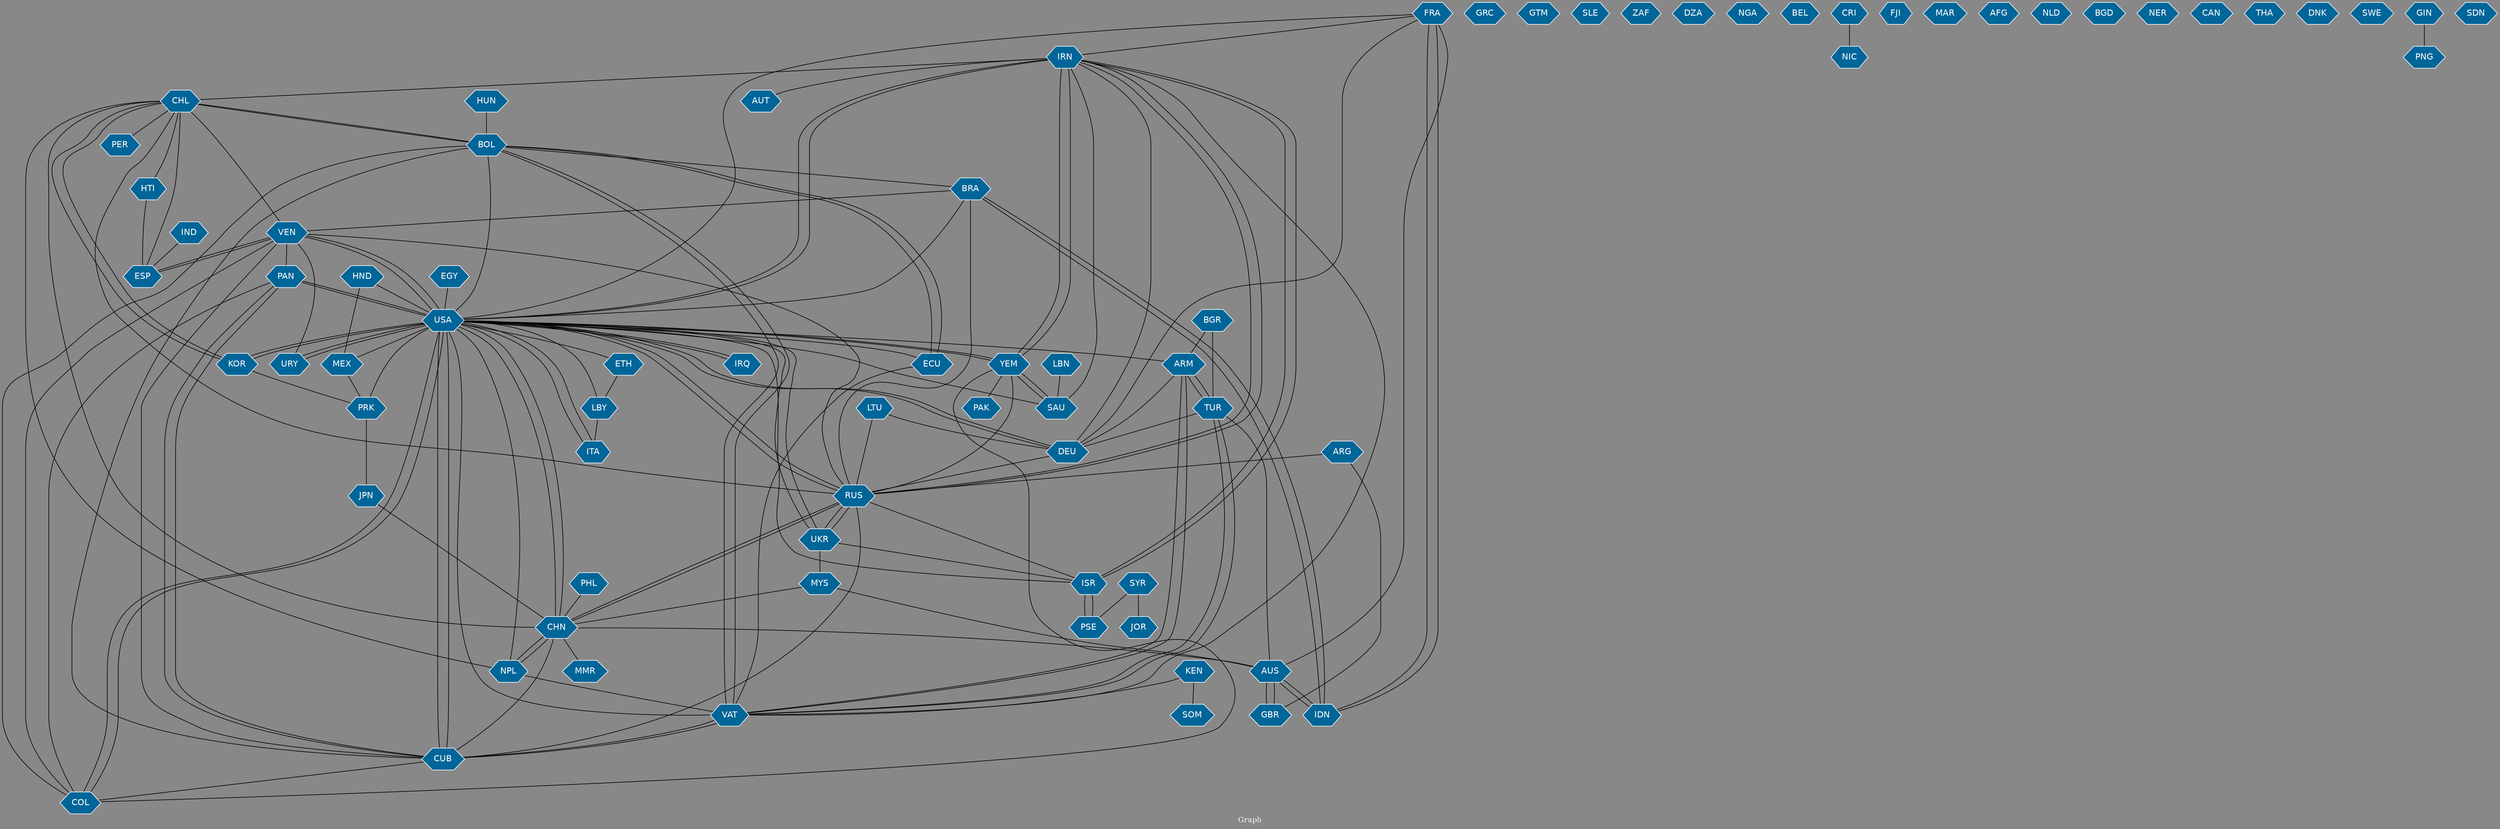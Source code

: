 // Countries together in item graph
graph {
	graph [bgcolor="#888888" fontcolor=white fontsize=12 label="Graph" outputorder=edgesfirst overlap=prism]
	node [color=white fillcolor="#006699" fontcolor=white fontname=Helvetica shape=hexagon style=filled]
	edge [arrowhead=open color=black fontcolor=white fontname=Courier fontsize=12]
		FRA [label=FRA]
		IRN [label=IRN]
		VEN [label=VEN]
		CHL [label=CHL]
		BOL [label=BOL]
		MEX [label=MEX]
		ARG [label=ARG]
		USA [label=USA]
		KOR [label=KOR]
		NPL [label=NPL]
		ITA [label=ITA]
		GRC [label=GRC]
		GTM [label=GTM]
		TUR [label=TUR]
		SAU [label=SAU]
		ESP [label=ESP]
		ECU [label=ECU]
		VAT [label=VAT]
		COL [label=COL]
		KEN [label=KEN]
		CHN [label=CHN]
		ISR [label=ISR]
		RUS [label=RUS]
		CUB [label=CUB]
		UKR [label=UKR]
		PRK [label=PRK]
		PAN [label=PAN]
		SLE [label=SLE]
		SYR [label=SYR]
		ZAF [label=ZAF]
		DZA [label=DZA]
		YEM [label=YEM]
		PAK [label=PAK]
		GBR [label=GBR]
		AUS [label=AUS]
		NGA [label=NGA]
		PER [label=PER]
		PHL [label=PHL]
		BRA [label=BRA]
		DEU [label=DEU]
		IRQ [label=IRQ]
		ARM [label=ARM]
		URY [label=URY]
		BEL [label=BEL]
		PSE [label=PSE]
		EGY [label=EGY]
		CRI [label=CRI]
		NIC [label=NIC]
		LTU [label=LTU]
		SOM [label=SOM]
		LBN [label=LBN]
		BGR [label=BGR]
		IDN [label=IDN]
		HND [label=HND]
		FJI [label=FJI]
		MAR [label=MAR]
		MYS [label=MYS]
		AFG [label=AFG]
		JPN [label=JPN]
		NLD [label=NLD]
		ETH [label=ETH]
		BGD [label=BGD]
		HUN [label=HUN]
		JOR [label=JOR]
		IND [label=IND]
		NER [label=NER]
		CAN [label=CAN]
		THA [label=THA]
		LBY [label=LBY]
		HTI [label=HTI]
		DNK [label=DNK]
		SWE [label=SWE]
		GIN [label=GIN]
		PNG [label=PNG]
		AUT [label=AUT]
		SDN [label=SDN]
		MMR [label=MMR]
			FRA -- IDN [weight=2]
			FRA -- AUS [weight=1]
			VEN -- USA [weight=1]
			USA -- VAT [weight=2]
			CUB -- PAN [weight=4]
			ETH -- LBY [weight=1]
			LTU -- RUS [weight=1]
			FRA -- IRN [weight=1]
			LBY -- USA [weight=1]
			SAU -- YEM [weight=3]
			BRA -- RUS [weight=1]
			URY -- USA [weight=2]
			USA -- COL [weight=1]
			TUR -- DEU [weight=1]
			ARM -- TUR [weight=2]
			VAT -- ARM [weight=2]
			ECU -- BOL [weight=1]
			BGR -- ARM [weight=1]
			VAT -- TUR [weight=1]
			LTU -- DEU [weight=1]
			SYR -- PSE [weight=2]
			ARG -- RUS [weight=2]
			TUR -- VAT [weight=1]
			ISR -- IRN [weight=2]
			JPN -- CHN [weight=1]
			IRN -- ISR [weight=4]
			MYS -- CHN [weight=1]
			BOL -- ECU [weight=1]
			RUS -- IRN [weight=1]
			RUS -- ISR [weight=2]
			USA -- YEM [weight=1]
			CUB -- BOL [weight=1]
			VAT -- CUB [weight=1]
			IRN -- CHL [weight=1]
			CHN -- NPL [weight=1]
			YEM -- PAK [weight=1]
			CHN -- CHL [weight=1]
			ARM -- DEU [weight=1]
			URY -- VEN [weight=1]
			USA -- IRN [weight=5]
			MEX -- PRK [weight=1]
			RUS -- CUB [weight=1]
			UKR -- MYS [weight=2]
			CHL -- PER [weight=1]
			IND -- ESP [weight=1]
			DEU -- RUS [weight=1]
			HTI -- ESP [weight=1]
			KOR -- USA [weight=2]
			CHN -- USA [weight=2]
			BOL -- COL [weight=2]
			YEM -- RUS [weight=1]
			KEN -- VAT [weight=1]
			CHN -- AUS [weight=1]
			IRN -- VAT [weight=1]
			YEM -- IRN [weight=1]
			COL -- VEN [weight=1]
			IRN -- AUT [weight=1]
			USA -- IRQ [weight=1]
			EGY -- USA [weight=1]
			USA -- UKR [weight=2]
			NPL -- CHN [weight=1]
			CHL -- ESP [weight=1]
			IDN -- FRA [weight=1]
			TUR -- AUS [weight=3]
			CUB -- VAT [weight=2]
			USA -- RUS [weight=2]
			PSE -- ISR [weight=3]
			HND -- MEX [weight=1]
			UKR -- USA [weight=2]
			KEN -- SOM [weight=2]
			UKR -- ISR [weight=1]
			ARM -- VAT [weight=1]
			IDN -- BRA [weight=1]
			BOL -- VAT [weight=3]
			AUS -- IDN [weight=1]
			FRA -- DEU [weight=1]
			AUS -- GBR [weight=1]
			CHN -- CUB [weight=2]
			VEN -- CHL [weight=1]
			USA -- KOR [weight=3]
			GBR -- AUS [weight=1]
			TUR -- ARM [weight=2]
			ECU -- VAT [weight=2]
			YEM -- SAU [weight=1]
			BGR -- TUR [weight=1]
			IRN -- RUS [weight=2]
			GIN -- PNG [weight=2]
			NPL -- CHL [weight=6]
			ISR -- PSE [weight=3]
			HND -- USA [weight=2]
			VAT -- BOL [weight=4]
			MYS -- AUS [weight=1]
			USA -- ECU [weight=1]
			KOR -- PRK [weight=1]
			ESP -- VEN [weight=5]
			RUS -- CHL [weight=1]
			SYR -- JOR [weight=1]
			CHN -- MMR [weight=1]
			PAN -- USA [weight=1]
			DEU -- IRN [weight=1]
			VEN -- PAN [weight=1]
			USA -- MEX [weight=3]
			PAN -- COL [weight=1]
			USA -- PAN [weight=3]
			RUS -- UKR [weight=2]
			ITA -- USA [weight=1]
			USA -- FRA [weight=1]
			IRN -- USA [weight=8]
			IRN -- SAU [weight=2]
			CHL -- BOL [weight=6]
			VEN -- ESP [weight=4]
			USA -- BRA [weight=1]
			USA -- BOL [weight=3]
			USA -- DEU [weight=1]
			VEN -- CUB [weight=3]
			LBY -- ITA [weight=2]
			USA -- PRK [weight=2]
			USA -- ISR [weight=2]
			UKR -- RUS [weight=2]
			RUS -- VEN [weight=1]
			BOL -- BRA [weight=1]
			HUN -- BOL [weight=1]
			IRQ -- USA [weight=1]
			CHL -- KOR [weight=1]
			PAN -- CUB [weight=1]
			IRN -- YEM [weight=2]
			NPL -- VAT [weight=1]
			KOR -- CHL [weight=1]
			CUB -- COL [weight=1]
			ARG -- GBR [weight=1]
			BRA -- IDN [weight=2]
			RUS -- CHN [weight=1]
			YEM -- COL [weight=1]
			YEM -- USA [weight=1]
			USA -- ARM [weight=1]
			CHN -- RUS [weight=1]
			RUS -- USA [weight=2]
			USA -- CUB [weight=13]
			DEU -- USA [weight=3]
			USA -- VEN [weight=5]
			CUB -- USA [weight=16]
			LBN -- SAU [weight=1]
			USA -- ETH [weight=1]
			USA -- ITA [weight=1]
			BRA -- VEN [weight=1]
			USA -- CHN [weight=2]
			COL -- USA [weight=1]
			PHL -- CHN [weight=1]
			BOL -- CHL [weight=2]
			CHL -- HTI [weight=1]
			USA -- URY [weight=1]
			PRK -- JPN [weight=1]
			IDN -- AUS [weight=1]
			NPL -- USA [weight=3]
			CRI -- NIC [weight=2]
			SAU -- USA [weight=1]
}